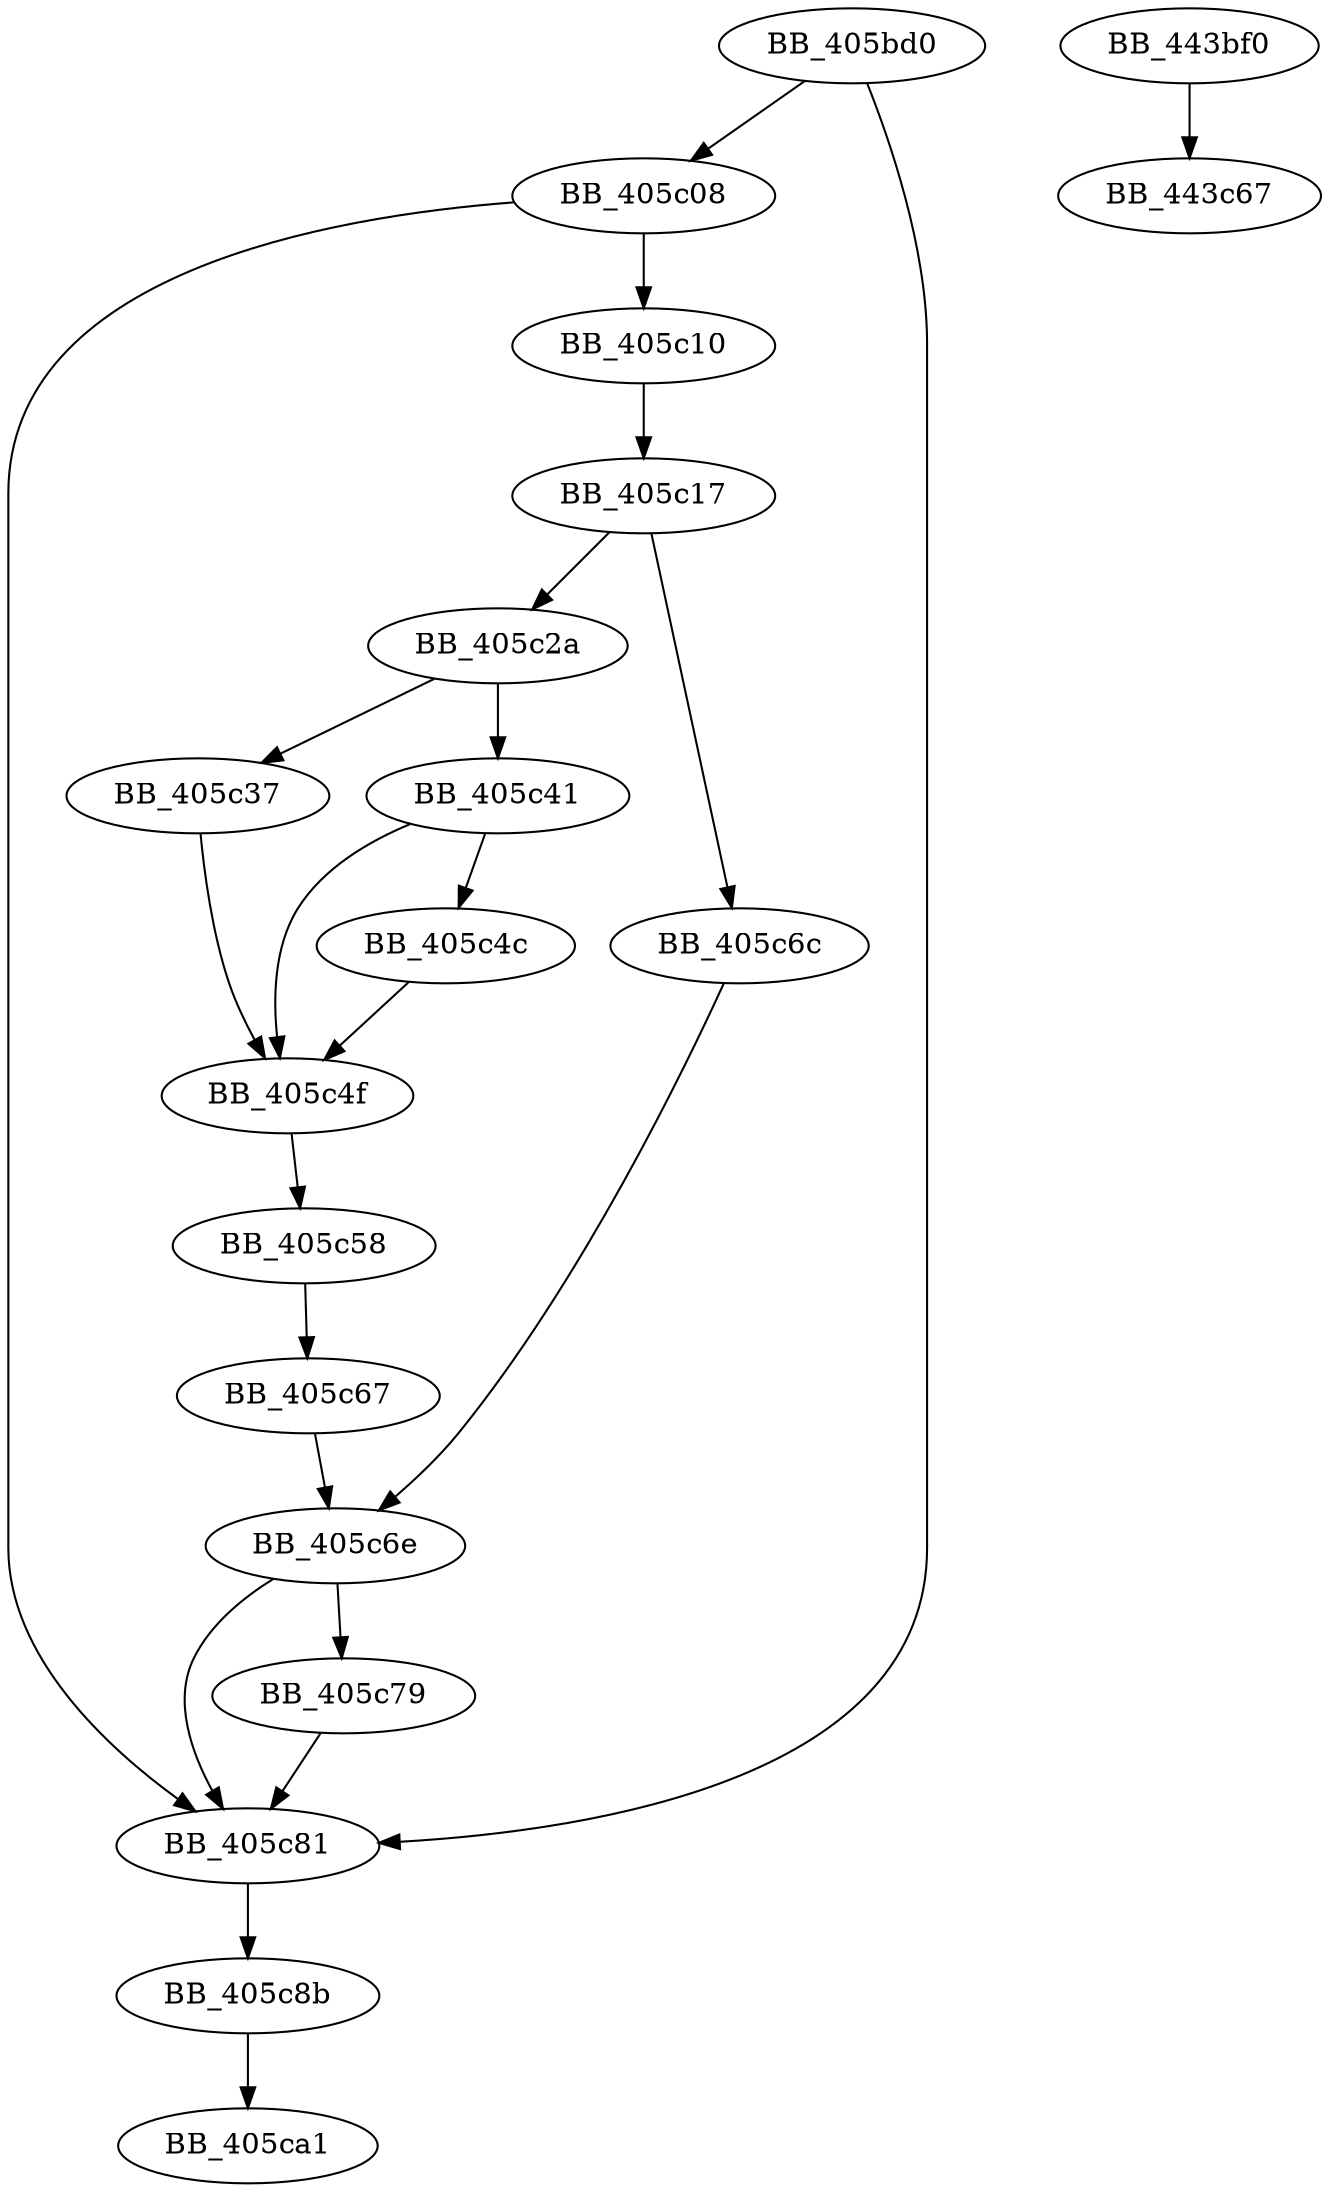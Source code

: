 DiGraph sub_405BD0{
BB_405bd0->BB_405c08
BB_405bd0->BB_405c81
BB_405c08->BB_405c10
BB_405c08->BB_405c81
BB_405c10->BB_405c17
BB_405c17->BB_405c2a
BB_405c17->BB_405c6c
BB_405c2a->BB_405c37
BB_405c2a->BB_405c41
BB_405c37->BB_405c4f
BB_405c41->BB_405c4c
BB_405c41->BB_405c4f
BB_405c4c->BB_405c4f
BB_405c4f->BB_405c58
BB_405c58->BB_405c67
BB_405c67->BB_405c6e
BB_405c6c->BB_405c6e
BB_405c6e->BB_405c79
BB_405c6e->BB_405c81
BB_405c79->BB_405c81
BB_405c81->BB_405c8b
BB_405c8b->BB_405ca1
BB_443bf0->BB_443c67
}
